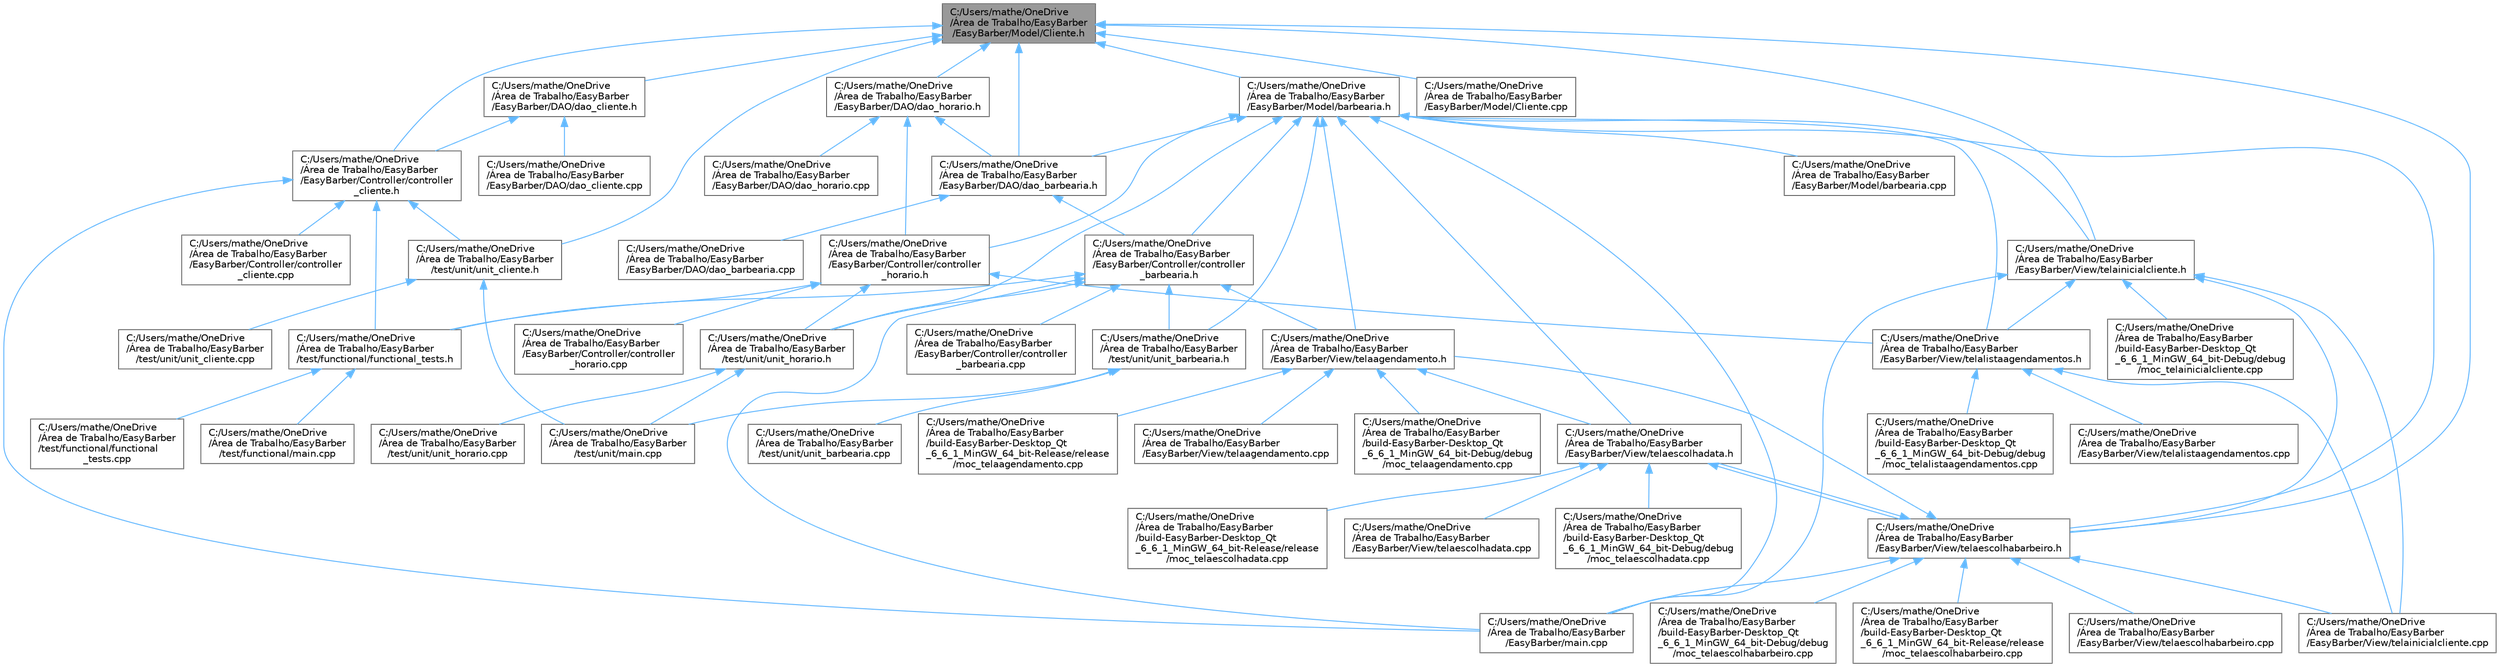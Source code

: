 digraph "C:/Users/mathe/OneDrive/Área de Trabalho/EasyBarber/EasyBarber/Model/Cliente.h"
{
 // LATEX_PDF_SIZE
  bgcolor="transparent";
  edge [fontname=Helvetica,fontsize=10,labelfontname=Helvetica,labelfontsize=10];
  node [fontname=Helvetica,fontsize=10,shape=box,height=0.2,width=0.4];
  Node1 [id="Node000001",label="C:/Users/mathe/OneDrive\l/Área de Trabalho/EasyBarber\l/EasyBarber/Model/Cliente.h",height=0.2,width=0.4,color="gray40", fillcolor="grey60", style="filled", fontcolor="black",tooltip=" "];
  Node1 -> Node2 [id="edge1_Node000001_Node000002",dir="back",color="steelblue1",style="solid",tooltip=" "];
  Node2 [id="Node000002",label="C:/Users/mathe/OneDrive\l/Área de Trabalho/EasyBarber\l/EasyBarber/Controller/controller\l_cliente.h",height=0.2,width=0.4,color="grey40", fillcolor="white", style="filled",URL="$controller__cliente_8h.html",tooltip=" "];
  Node2 -> Node3 [id="edge2_Node000002_Node000003",dir="back",color="steelblue1",style="solid",tooltip=" "];
  Node3 [id="Node000003",label="C:/Users/mathe/OneDrive\l/Área de Trabalho/EasyBarber\l/EasyBarber/Controller/controller\l_cliente.cpp",height=0.2,width=0.4,color="grey40", fillcolor="white", style="filled",URL="$controller__cliente_8cpp.html",tooltip=" "];
  Node2 -> Node4 [id="edge3_Node000002_Node000004",dir="back",color="steelblue1",style="solid",tooltip=" "];
  Node4 [id="Node000004",label="C:/Users/mathe/OneDrive\l/Área de Trabalho/EasyBarber\l/EasyBarber/main.cpp",height=0.2,width=0.4,color="grey40", fillcolor="white", style="filled",URL="$_easy_barber_2main_8cpp.html",tooltip=" "];
  Node2 -> Node5 [id="edge4_Node000002_Node000005",dir="back",color="steelblue1",style="solid",tooltip=" "];
  Node5 [id="Node000005",label="C:/Users/mathe/OneDrive\l/Área de Trabalho/EasyBarber\l/test/functional/functional_tests.h",height=0.2,width=0.4,color="grey40", fillcolor="white", style="filled",URL="$functional__tests_8h.html",tooltip=" "];
  Node5 -> Node6 [id="edge5_Node000005_Node000006",dir="back",color="steelblue1",style="solid",tooltip=" "];
  Node6 [id="Node000006",label="C:/Users/mathe/OneDrive\l/Área de Trabalho/EasyBarber\l/test/functional/functional\l_tests.cpp",height=0.2,width=0.4,color="grey40", fillcolor="white", style="filled",URL="$functional__tests_8cpp.html",tooltip=" "];
  Node5 -> Node7 [id="edge6_Node000005_Node000007",dir="back",color="steelblue1",style="solid",tooltip=" "];
  Node7 [id="Node000007",label="C:/Users/mathe/OneDrive\l/Área de Trabalho/EasyBarber\l/test/functional/main.cpp",height=0.2,width=0.4,color="grey40", fillcolor="white", style="filled",URL="$test_2functional_2main_8cpp.html",tooltip=" "];
  Node2 -> Node8 [id="edge7_Node000002_Node000008",dir="back",color="steelblue1",style="solid",tooltip=" "];
  Node8 [id="Node000008",label="C:/Users/mathe/OneDrive\l/Área de Trabalho/EasyBarber\l/test/unit/unit_cliente.h",height=0.2,width=0.4,color="grey40", fillcolor="white", style="filled",URL="$unit__cliente_8h.html",tooltip=" "];
  Node8 -> Node9 [id="edge8_Node000008_Node000009",dir="back",color="steelblue1",style="solid",tooltip=" "];
  Node9 [id="Node000009",label="C:/Users/mathe/OneDrive\l/Área de Trabalho/EasyBarber\l/test/unit/main.cpp",height=0.2,width=0.4,color="grey40", fillcolor="white", style="filled",URL="$test_2unit_2main_8cpp.html",tooltip=" "];
  Node8 -> Node10 [id="edge9_Node000008_Node000010",dir="back",color="steelblue1",style="solid",tooltip=" "];
  Node10 [id="Node000010",label="C:/Users/mathe/OneDrive\l/Área de Trabalho/EasyBarber\l/test/unit/unit_cliente.cpp",height=0.2,width=0.4,color="grey40", fillcolor="white", style="filled",URL="$unit__cliente_8cpp.html",tooltip=" "];
  Node1 -> Node11 [id="edge10_Node000001_Node000011",dir="back",color="steelblue1",style="solid",tooltip=" "];
  Node11 [id="Node000011",label="C:/Users/mathe/OneDrive\l/Área de Trabalho/EasyBarber\l/EasyBarber/DAO/dao_barbearia.h",height=0.2,width=0.4,color="grey40", fillcolor="white", style="filled",URL="$dao__barbearia_8h.html",tooltip=" "];
  Node11 -> Node12 [id="edge11_Node000011_Node000012",dir="back",color="steelblue1",style="solid",tooltip=" "];
  Node12 [id="Node000012",label="C:/Users/mathe/OneDrive\l/Área de Trabalho/EasyBarber\l/EasyBarber/Controller/controller\l_barbearia.h",height=0.2,width=0.4,color="grey40", fillcolor="white", style="filled",URL="$controller__barbearia_8h.html",tooltip=" "];
  Node12 -> Node13 [id="edge12_Node000012_Node000013",dir="back",color="steelblue1",style="solid",tooltip=" "];
  Node13 [id="Node000013",label="C:/Users/mathe/OneDrive\l/Área de Trabalho/EasyBarber\l/EasyBarber/Controller/controller\l_barbearia.cpp",height=0.2,width=0.4,color="grey40", fillcolor="white", style="filled",URL="$controller__barbearia_8cpp.html",tooltip=" "];
  Node12 -> Node14 [id="edge13_Node000012_Node000014",dir="back",color="steelblue1",style="solid",tooltip=" "];
  Node14 [id="Node000014",label="C:/Users/mathe/OneDrive\l/Área de Trabalho/EasyBarber\l/EasyBarber/View/telaagendamento.h",height=0.2,width=0.4,color="grey40", fillcolor="white", style="filled",URL="$telaagendamento_8h.html",tooltip=" "];
  Node14 -> Node15 [id="edge14_Node000014_Node000015",dir="back",color="steelblue1",style="solid",tooltip=" "];
  Node15 [id="Node000015",label="C:/Users/mathe/OneDrive\l/Área de Trabalho/EasyBarber\l/EasyBarber/View/telaagendamento.cpp",height=0.2,width=0.4,color="grey40", fillcolor="white", style="filled",URL="$telaagendamento_8cpp.html",tooltip=" "];
  Node14 -> Node16 [id="edge15_Node000014_Node000016",dir="back",color="steelblue1",style="solid",tooltip=" "];
  Node16 [id="Node000016",label="C:/Users/mathe/OneDrive\l/Área de Trabalho/EasyBarber\l/EasyBarber/View/telaescolhadata.h",height=0.2,width=0.4,color="grey40", fillcolor="white", style="filled",URL="$telaescolhadata_8h.html",tooltip=" "];
  Node16 -> Node17 [id="edge16_Node000016_Node000017",dir="back",color="steelblue1",style="solid",tooltip=" "];
  Node17 [id="Node000017",label="C:/Users/mathe/OneDrive\l/Área de Trabalho/EasyBarber\l/EasyBarber/View/telaescolhabarbeiro.h",height=0.2,width=0.4,color="grey40", fillcolor="white", style="filled",URL="$telaescolhabarbeiro_8h.html",tooltip=" "];
  Node17 -> Node14 [id="edge17_Node000017_Node000014",dir="back",color="steelblue1",style="solid",tooltip=" "];
  Node17 -> Node18 [id="edge18_Node000017_Node000018",dir="back",color="steelblue1",style="solid",tooltip=" "];
  Node18 [id="Node000018",label="C:/Users/mathe/OneDrive\l/Área de Trabalho/EasyBarber\l/EasyBarber/View/telaescolhabarbeiro.cpp",height=0.2,width=0.4,color="grey40", fillcolor="white", style="filled",URL="$telaescolhabarbeiro_8cpp.html",tooltip=" "];
  Node17 -> Node16 [id="edge19_Node000017_Node000016",dir="back",color="steelblue1",style="solid",tooltip=" "];
  Node17 -> Node19 [id="edge20_Node000017_Node000019",dir="back",color="steelblue1",style="solid",tooltip=" "];
  Node19 [id="Node000019",label="C:/Users/mathe/OneDrive\l/Área de Trabalho/EasyBarber\l/EasyBarber/View/telainicialcliente.cpp",height=0.2,width=0.4,color="grey40", fillcolor="white", style="filled",URL="$telainicialcliente_8cpp.html",tooltip=" "];
  Node17 -> Node4 [id="edge21_Node000017_Node000004",dir="back",color="steelblue1",style="solid",tooltip=" "];
  Node17 -> Node20 [id="edge22_Node000017_Node000020",dir="back",color="steelblue1",style="solid",tooltip=" "];
  Node20 [id="Node000020",label="C:/Users/mathe/OneDrive\l/Área de Trabalho/EasyBarber\l/build-EasyBarber-Desktop_Qt\l_6_6_1_MinGW_64_bit-Debug/debug\l/moc_telaescolhabarbeiro.cpp",height=0.2,width=0.4,color="grey40", fillcolor="white", style="filled",URL="$build-_easy_barber-_desktop___qt__6__6__1___min_g_w__64__bit-_debug_2debug_2moc__telaescolhabarbeiro_8cpp.html",tooltip=" "];
  Node17 -> Node21 [id="edge23_Node000017_Node000021",dir="back",color="steelblue1",style="solid",tooltip=" "];
  Node21 [id="Node000021",label="C:/Users/mathe/OneDrive\l/Área de Trabalho/EasyBarber\l/build-EasyBarber-Desktop_Qt\l_6_6_1_MinGW_64_bit-Release/release\l/moc_telaescolhabarbeiro.cpp",height=0.2,width=0.4,color="grey40", fillcolor="white", style="filled",URL="$build-_easy_barber-_desktop___qt__6__6__1___min_g_w__64__bit-_release_2release_2moc__telaescolhabarbeiro_8cpp.html",tooltip=" "];
  Node16 -> Node22 [id="edge24_Node000016_Node000022",dir="back",color="steelblue1",style="solid",tooltip=" "];
  Node22 [id="Node000022",label="C:/Users/mathe/OneDrive\l/Área de Trabalho/EasyBarber\l/EasyBarber/View/telaescolhadata.cpp",height=0.2,width=0.4,color="grey40", fillcolor="white", style="filled",URL="$telaescolhadata_8cpp.html",tooltip=" "];
  Node16 -> Node23 [id="edge25_Node000016_Node000023",dir="back",color="steelblue1",style="solid",tooltip=" "];
  Node23 [id="Node000023",label="C:/Users/mathe/OneDrive\l/Área de Trabalho/EasyBarber\l/build-EasyBarber-Desktop_Qt\l_6_6_1_MinGW_64_bit-Debug/debug\l/moc_telaescolhadata.cpp",height=0.2,width=0.4,color="grey40", fillcolor="white", style="filled",URL="$build-_easy_barber-_desktop___qt__6__6__1___min_g_w__64__bit-_debug_2debug_2moc__telaescolhadata_8cpp.html",tooltip=" "];
  Node16 -> Node24 [id="edge26_Node000016_Node000024",dir="back",color="steelblue1",style="solid",tooltip=" "];
  Node24 [id="Node000024",label="C:/Users/mathe/OneDrive\l/Área de Trabalho/EasyBarber\l/build-EasyBarber-Desktop_Qt\l_6_6_1_MinGW_64_bit-Release/release\l/moc_telaescolhadata.cpp",height=0.2,width=0.4,color="grey40", fillcolor="white", style="filled",URL="$build-_easy_barber-_desktop___qt__6__6__1___min_g_w__64__bit-_release_2release_2moc__telaescolhadata_8cpp.html",tooltip=" "];
  Node14 -> Node25 [id="edge27_Node000014_Node000025",dir="back",color="steelblue1",style="solid",tooltip=" "];
  Node25 [id="Node000025",label="C:/Users/mathe/OneDrive\l/Área de Trabalho/EasyBarber\l/build-EasyBarber-Desktop_Qt\l_6_6_1_MinGW_64_bit-Debug/debug\l/moc_telaagendamento.cpp",height=0.2,width=0.4,color="grey40", fillcolor="white", style="filled",URL="$build-_easy_barber-_desktop___qt__6__6__1___min_g_w__64__bit-_debug_2debug_2moc__telaagendamento_8cpp.html",tooltip=" "];
  Node14 -> Node26 [id="edge28_Node000014_Node000026",dir="back",color="steelblue1",style="solid",tooltip=" "];
  Node26 [id="Node000026",label="C:/Users/mathe/OneDrive\l/Área de Trabalho/EasyBarber\l/build-EasyBarber-Desktop_Qt\l_6_6_1_MinGW_64_bit-Release/release\l/moc_telaagendamento.cpp",height=0.2,width=0.4,color="grey40", fillcolor="white", style="filled",URL="$build-_easy_barber-_desktop___qt__6__6__1___min_g_w__64__bit-_release_2release_2moc__telaagendamento_8cpp.html",tooltip=" "];
  Node12 -> Node4 [id="edge29_Node000012_Node000004",dir="back",color="steelblue1",style="solid",tooltip=" "];
  Node12 -> Node5 [id="edge30_Node000012_Node000005",dir="back",color="steelblue1",style="solid",tooltip=" "];
  Node12 -> Node27 [id="edge31_Node000012_Node000027",dir="back",color="steelblue1",style="solid",tooltip=" "];
  Node27 [id="Node000027",label="C:/Users/mathe/OneDrive\l/Área de Trabalho/EasyBarber\l/test/unit/unit_barbearia.h",height=0.2,width=0.4,color="grey40", fillcolor="white", style="filled",URL="$unit__barbearia_8h.html",tooltip=" "];
  Node27 -> Node9 [id="edge32_Node000027_Node000009",dir="back",color="steelblue1",style="solid",tooltip=" "];
  Node27 -> Node28 [id="edge33_Node000027_Node000028",dir="back",color="steelblue1",style="solid",tooltip=" "];
  Node28 [id="Node000028",label="C:/Users/mathe/OneDrive\l/Área de Trabalho/EasyBarber\l/test/unit/unit_barbearia.cpp",height=0.2,width=0.4,color="grey40", fillcolor="white", style="filled",URL="$unit__barbearia_8cpp.html",tooltip=" "];
  Node12 -> Node29 [id="edge34_Node000012_Node000029",dir="back",color="steelblue1",style="solid",tooltip=" "];
  Node29 [id="Node000029",label="C:/Users/mathe/OneDrive\l/Área de Trabalho/EasyBarber\l/test/unit/unit_horario.h",height=0.2,width=0.4,color="grey40", fillcolor="white", style="filled",URL="$unit__horario_8h.html",tooltip=" "];
  Node29 -> Node9 [id="edge35_Node000029_Node000009",dir="back",color="steelblue1",style="solid",tooltip=" "];
  Node29 -> Node30 [id="edge36_Node000029_Node000030",dir="back",color="steelblue1",style="solid",tooltip=" "];
  Node30 [id="Node000030",label="C:/Users/mathe/OneDrive\l/Área de Trabalho/EasyBarber\l/test/unit/unit_horario.cpp",height=0.2,width=0.4,color="grey40", fillcolor="white", style="filled",URL="$unit__horario_8cpp.html",tooltip=" "];
  Node11 -> Node31 [id="edge37_Node000011_Node000031",dir="back",color="steelblue1",style="solid",tooltip=" "];
  Node31 [id="Node000031",label="C:/Users/mathe/OneDrive\l/Área de Trabalho/EasyBarber\l/EasyBarber/DAO/dao_barbearia.cpp",height=0.2,width=0.4,color="grey40", fillcolor="white", style="filled",URL="$dao__barbearia_8cpp.html",tooltip=" "];
  Node1 -> Node32 [id="edge38_Node000001_Node000032",dir="back",color="steelblue1",style="solid",tooltip=" "];
  Node32 [id="Node000032",label="C:/Users/mathe/OneDrive\l/Área de Trabalho/EasyBarber\l/EasyBarber/DAO/dao_cliente.h",height=0.2,width=0.4,color="grey40", fillcolor="white", style="filled",URL="$dao__cliente_8h.html",tooltip=" "];
  Node32 -> Node2 [id="edge39_Node000032_Node000002",dir="back",color="steelblue1",style="solid",tooltip=" "];
  Node32 -> Node33 [id="edge40_Node000032_Node000033",dir="back",color="steelblue1",style="solid",tooltip=" "];
  Node33 [id="Node000033",label="C:/Users/mathe/OneDrive\l/Área de Trabalho/EasyBarber\l/EasyBarber/DAO/dao_cliente.cpp",height=0.2,width=0.4,color="grey40", fillcolor="white", style="filled",URL="$dao__cliente_8cpp.html",tooltip=" "];
  Node1 -> Node34 [id="edge41_Node000001_Node000034",dir="back",color="steelblue1",style="solid",tooltip=" "];
  Node34 [id="Node000034",label="C:/Users/mathe/OneDrive\l/Área de Trabalho/EasyBarber\l/EasyBarber/DAO/dao_horario.h",height=0.2,width=0.4,color="grey40", fillcolor="white", style="filled",URL="$dao__horario_8h.html",tooltip=" "];
  Node34 -> Node35 [id="edge42_Node000034_Node000035",dir="back",color="steelblue1",style="solid",tooltip=" "];
  Node35 [id="Node000035",label="C:/Users/mathe/OneDrive\l/Área de Trabalho/EasyBarber\l/EasyBarber/Controller/controller\l_horario.h",height=0.2,width=0.4,color="grey40", fillcolor="white", style="filled",URL="$controller__horario_8h.html",tooltip=" "];
  Node35 -> Node36 [id="edge43_Node000035_Node000036",dir="back",color="steelblue1",style="solid",tooltip=" "];
  Node36 [id="Node000036",label="C:/Users/mathe/OneDrive\l/Área de Trabalho/EasyBarber\l/EasyBarber/Controller/controller\l_horario.cpp",height=0.2,width=0.4,color="grey40", fillcolor="white", style="filled",URL="$controller__horario_8cpp.html",tooltip=" "];
  Node35 -> Node37 [id="edge44_Node000035_Node000037",dir="back",color="steelblue1",style="solid",tooltip=" "];
  Node37 [id="Node000037",label="C:/Users/mathe/OneDrive\l/Área de Trabalho/EasyBarber\l/EasyBarber/View/telalistaagendamentos.h",height=0.2,width=0.4,color="grey40", fillcolor="white", style="filled",URL="$telalistaagendamentos_8h.html",tooltip=" "];
  Node37 -> Node19 [id="edge45_Node000037_Node000019",dir="back",color="steelblue1",style="solid",tooltip=" "];
  Node37 -> Node38 [id="edge46_Node000037_Node000038",dir="back",color="steelblue1",style="solid",tooltip=" "];
  Node38 [id="Node000038",label="C:/Users/mathe/OneDrive\l/Área de Trabalho/EasyBarber\l/EasyBarber/View/telalistaagendamentos.cpp",height=0.2,width=0.4,color="grey40", fillcolor="white", style="filled",URL="$telalistaagendamentos_8cpp.html",tooltip=" "];
  Node37 -> Node39 [id="edge47_Node000037_Node000039",dir="back",color="steelblue1",style="solid",tooltip=" "];
  Node39 [id="Node000039",label="C:/Users/mathe/OneDrive\l/Área de Trabalho/EasyBarber\l/build-EasyBarber-Desktop_Qt\l_6_6_1_MinGW_64_bit-Debug/debug\l/moc_telalistaagendamentos.cpp",height=0.2,width=0.4,color="grey40", fillcolor="white", style="filled",URL="$moc__telalistaagendamentos_8cpp.html",tooltip=" "];
  Node35 -> Node5 [id="edge48_Node000035_Node000005",dir="back",color="steelblue1",style="solid",tooltip=" "];
  Node35 -> Node29 [id="edge49_Node000035_Node000029",dir="back",color="steelblue1",style="solid",tooltip=" "];
  Node34 -> Node11 [id="edge50_Node000034_Node000011",dir="back",color="steelblue1",style="solid",tooltip=" "];
  Node34 -> Node40 [id="edge51_Node000034_Node000040",dir="back",color="steelblue1",style="solid",tooltip=" "];
  Node40 [id="Node000040",label="C:/Users/mathe/OneDrive\l/Área de Trabalho/EasyBarber\l/EasyBarber/DAO/dao_horario.cpp",height=0.2,width=0.4,color="grey40", fillcolor="white", style="filled",URL="$dao__horario_8cpp.html",tooltip=" "];
  Node1 -> Node41 [id="edge52_Node000001_Node000041",dir="back",color="steelblue1",style="solid",tooltip=" "];
  Node41 [id="Node000041",label="C:/Users/mathe/OneDrive\l/Área de Trabalho/EasyBarber\l/EasyBarber/Model/Cliente.cpp",height=0.2,width=0.4,color="grey40", fillcolor="white", style="filled",URL="$_cliente_8cpp.html",tooltip=" "];
  Node1 -> Node42 [id="edge53_Node000001_Node000042",dir="back",color="steelblue1",style="solid",tooltip=" "];
  Node42 [id="Node000042",label="C:/Users/mathe/OneDrive\l/Área de Trabalho/EasyBarber\l/EasyBarber/Model/barbearia.h",height=0.2,width=0.4,color="grey40", fillcolor="white", style="filled",URL="$barbearia_8h.html",tooltip=" "];
  Node42 -> Node12 [id="edge54_Node000042_Node000012",dir="back",color="steelblue1",style="solid",tooltip=" "];
  Node42 -> Node35 [id="edge55_Node000042_Node000035",dir="back",color="steelblue1",style="solid",tooltip=" "];
  Node42 -> Node11 [id="edge56_Node000042_Node000011",dir="back",color="steelblue1",style="solid",tooltip=" "];
  Node42 -> Node43 [id="edge57_Node000042_Node000043",dir="back",color="steelblue1",style="solid",tooltip=" "];
  Node43 [id="Node000043",label="C:/Users/mathe/OneDrive\l/Área de Trabalho/EasyBarber\l/EasyBarber/Model/barbearia.cpp",height=0.2,width=0.4,color="grey40", fillcolor="white", style="filled",URL="$barbearia_8cpp.html",tooltip=" "];
  Node42 -> Node14 [id="edge58_Node000042_Node000014",dir="back",color="steelblue1",style="solid",tooltip=" "];
  Node42 -> Node17 [id="edge59_Node000042_Node000017",dir="back",color="steelblue1",style="solid",tooltip=" "];
  Node42 -> Node16 [id="edge60_Node000042_Node000016",dir="back",color="steelblue1",style="solid",tooltip=" "];
  Node42 -> Node44 [id="edge61_Node000042_Node000044",dir="back",color="steelblue1",style="solid",tooltip=" "];
  Node44 [id="Node000044",label="C:/Users/mathe/OneDrive\l/Área de Trabalho/EasyBarber\l/EasyBarber/View/telainicialcliente.h",height=0.2,width=0.4,color="grey40", fillcolor="white", style="filled",URL="$telainicialcliente_8h.html",tooltip=" "];
  Node44 -> Node17 [id="edge62_Node000044_Node000017",dir="back",color="steelblue1",style="solid",tooltip=" "];
  Node44 -> Node19 [id="edge63_Node000044_Node000019",dir="back",color="steelblue1",style="solid",tooltip=" "];
  Node44 -> Node37 [id="edge64_Node000044_Node000037",dir="back",color="steelblue1",style="solid",tooltip=" "];
  Node44 -> Node4 [id="edge65_Node000044_Node000004",dir="back",color="steelblue1",style="solid",tooltip=" "];
  Node44 -> Node45 [id="edge66_Node000044_Node000045",dir="back",color="steelblue1",style="solid",tooltip=" "];
  Node45 [id="Node000045",label="C:/Users/mathe/OneDrive\l/Área de Trabalho/EasyBarber\l/build-EasyBarber-Desktop_Qt\l_6_6_1_MinGW_64_bit-Debug/debug\l/moc_telainicialcliente.cpp",height=0.2,width=0.4,color="grey40", fillcolor="white", style="filled",URL="$moc__telainicialcliente_8cpp.html",tooltip=" "];
  Node42 -> Node37 [id="edge67_Node000042_Node000037",dir="back",color="steelblue1",style="solid",tooltip=" "];
  Node42 -> Node4 [id="edge68_Node000042_Node000004",dir="back",color="steelblue1",style="solid",tooltip=" "];
  Node42 -> Node27 [id="edge69_Node000042_Node000027",dir="back",color="steelblue1",style="solid",tooltip=" "];
  Node42 -> Node29 [id="edge70_Node000042_Node000029",dir="back",color="steelblue1",style="solid",tooltip=" "];
  Node1 -> Node17 [id="edge71_Node000001_Node000017",dir="back",color="steelblue1",style="solid",tooltip=" "];
  Node1 -> Node44 [id="edge72_Node000001_Node000044",dir="back",color="steelblue1",style="solid",tooltip=" "];
  Node1 -> Node8 [id="edge73_Node000001_Node000008",dir="back",color="steelblue1",style="solid",tooltip=" "];
}

